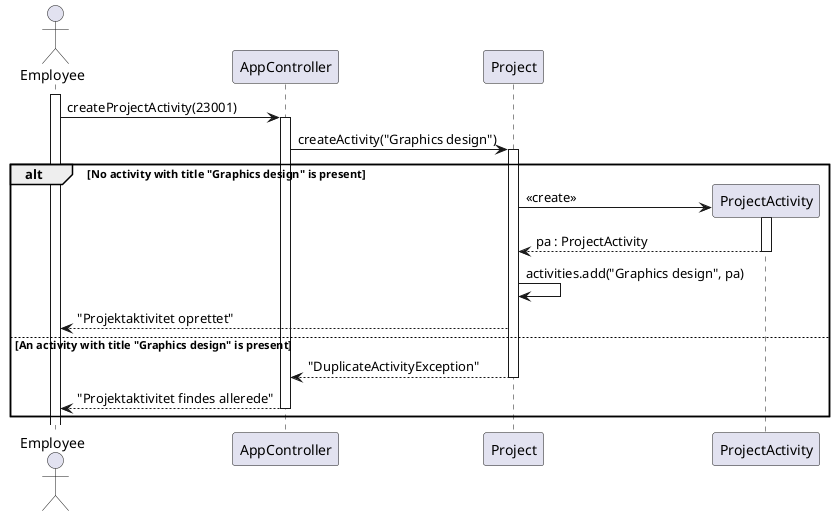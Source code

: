 @startuml createActivityNoPLCase1
actor "Employee" as emp
participant AppController as app
participant Project as p
participant ProjectActivity as ppa

activate emp
emp -> app : createProjectActivity(23001)
activate app
app -> p : createActivity("Graphics design")
activate p
alt No activity with title "Graphics design" is present
p -> ppa** : <<create>>
activate ppa
ppa --> p : pa : ProjectActivity
deactivate ppa
p -> p : activities.add("Graphics design", pa)
p --> emp : "Projektaktivitet oprettet"
else An activity with title "Graphics design" is present
p --> app : "DuplicateActivityException"
deactivate p
app --> emp : "Projektaktivitet findes allerede"
deactivate app
end
@enduml